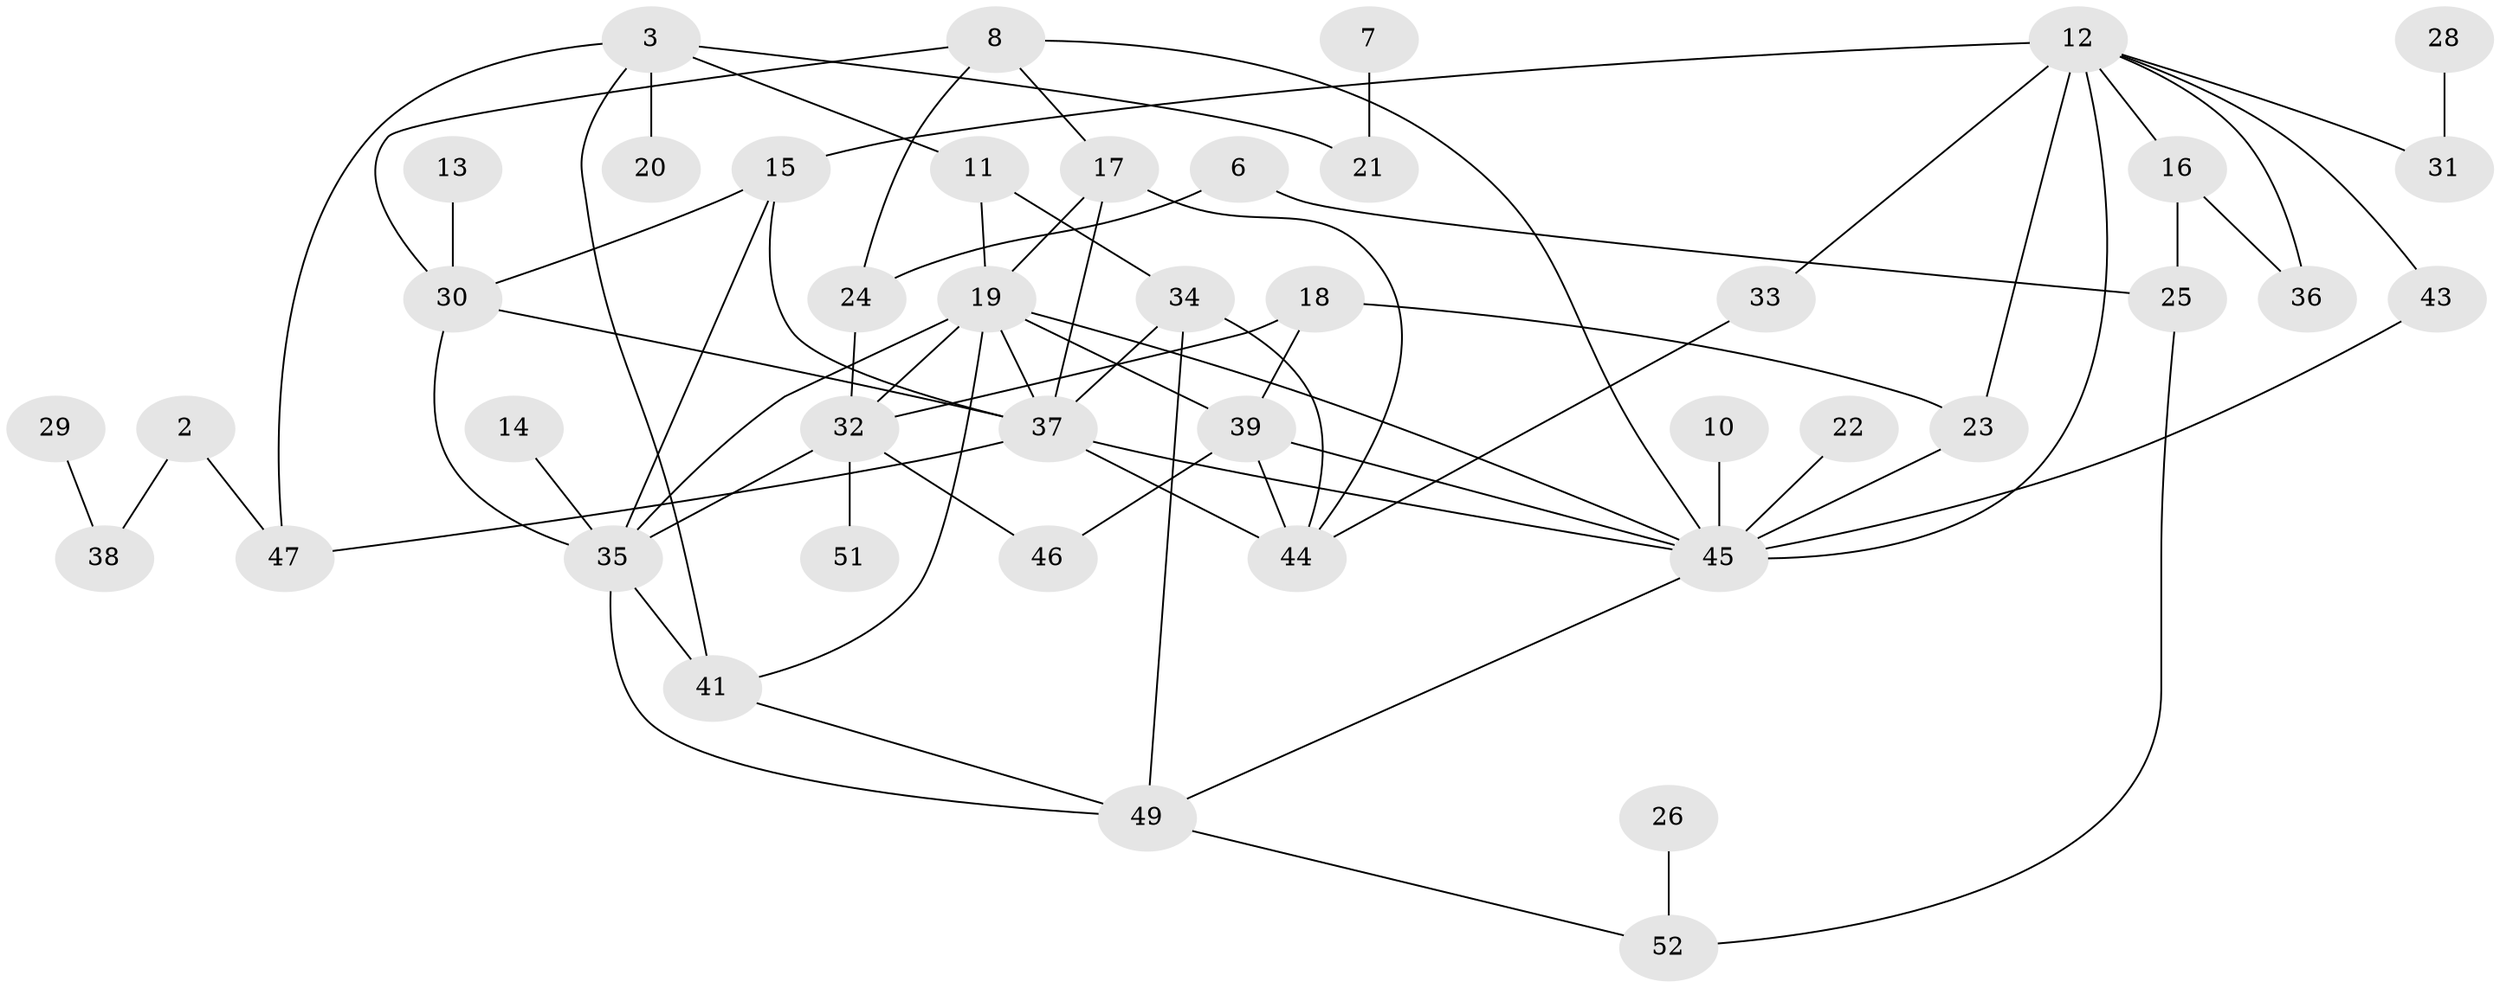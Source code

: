 // original degree distribution, {0: 0.07766990291262135, 2: 0.2815533980582524, 3: 0.21359223300970873, 4: 0.14563106796116504, 5: 0.07766990291262135, 1: 0.17475728155339806, 8: 0.009708737864077669, 6: 0.019417475728155338}
// Generated by graph-tools (version 1.1) at 2025/00/03/09/25 03:00:54]
// undirected, 43 vertices, 72 edges
graph export_dot {
graph [start="1"]
  node [color=gray90,style=filled];
  2;
  3;
  6;
  7;
  8;
  10;
  11;
  12;
  13;
  14;
  15;
  16;
  17;
  18;
  19;
  20;
  21;
  22;
  23;
  24;
  25;
  26;
  28;
  29;
  30;
  31;
  32;
  33;
  34;
  35;
  36;
  37;
  38;
  39;
  41;
  43;
  44;
  45;
  46;
  47;
  49;
  51;
  52;
  2 -- 38 [weight=1.0];
  2 -- 47 [weight=1.0];
  3 -- 11 [weight=1.0];
  3 -- 20 [weight=1.0];
  3 -- 21 [weight=1.0];
  3 -- 41 [weight=1.0];
  3 -- 47 [weight=1.0];
  6 -- 24 [weight=1.0];
  6 -- 25 [weight=1.0];
  7 -- 21 [weight=1.0];
  8 -- 17 [weight=1.0];
  8 -- 24 [weight=1.0];
  8 -- 30 [weight=1.0];
  8 -- 45 [weight=1.0];
  10 -- 45 [weight=1.0];
  11 -- 19 [weight=1.0];
  11 -- 34 [weight=1.0];
  12 -- 15 [weight=1.0];
  12 -- 16 [weight=1.0];
  12 -- 23 [weight=1.0];
  12 -- 31 [weight=1.0];
  12 -- 33 [weight=1.0];
  12 -- 36 [weight=1.0];
  12 -- 43 [weight=1.0];
  12 -- 45 [weight=2.0];
  13 -- 30 [weight=1.0];
  14 -- 35 [weight=1.0];
  15 -- 30 [weight=1.0];
  15 -- 35 [weight=1.0];
  15 -- 37 [weight=2.0];
  16 -- 25 [weight=1.0];
  16 -- 36 [weight=1.0];
  17 -- 19 [weight=1.0];
  17 -- 37 [weight=2.0];
  17 -- 44 [weight=1.0];
  18 -- 23 [weight=1.0];
  18 -- 32 [weight=1.0];
  18 -- 39 [weight=1.0];
  19 -- 32 [weight=2.0];
  19 -- 35 [weight=2.0];
  19 -- 37 [weight=1.0];
  19 -- 39 [weight=2.0];
  19 -- 41 [weight=1.0];
  19 -- 45 [weight=1.0];
  22 -- 45 [weight=1.0];
  23 -- 45 [weight=1.0];
  24 -- 32 [weight=1.0];
  25 -- 52 [weight=1.0];
  26 -- 52 [weight=1.0];
  28 -- 31 [weight=1.0];
  29 -- 38 [weight=1.0];
  30 -- 35 [weight=1.0];
  30 -- 37 [weight=1.0];
  32 -- 35 [weight=1.0];
  32 -- 46 [weight=1.0];
  32 -- 51 [weight=1.0];
  33 -- 44 [weight=1.0];
  34 -- 37 [weight=1.0];
  34 -- 44 [weight=1.0];
  34 -- 49 [weight=1.0];
  35 -- 41 [weight=2.0];
  35 -- 49 [weight=1.0];
  37 -- 44 [weight=1.0];
  37 -- 45 [weight=1.0];
  37 -- 47 [weight=1.0];
  39 -- 44 [weight=2.0];
  39 -- 45 [weight=1.0];
  39 -- 46 [weight=1.0];
  41 -- 49 [weight=1.0];
  43 -- 45 [weight=1.0];
  45 -- 49 [weight=1.0];
  49 -- 52 [weight=1.0];
}
